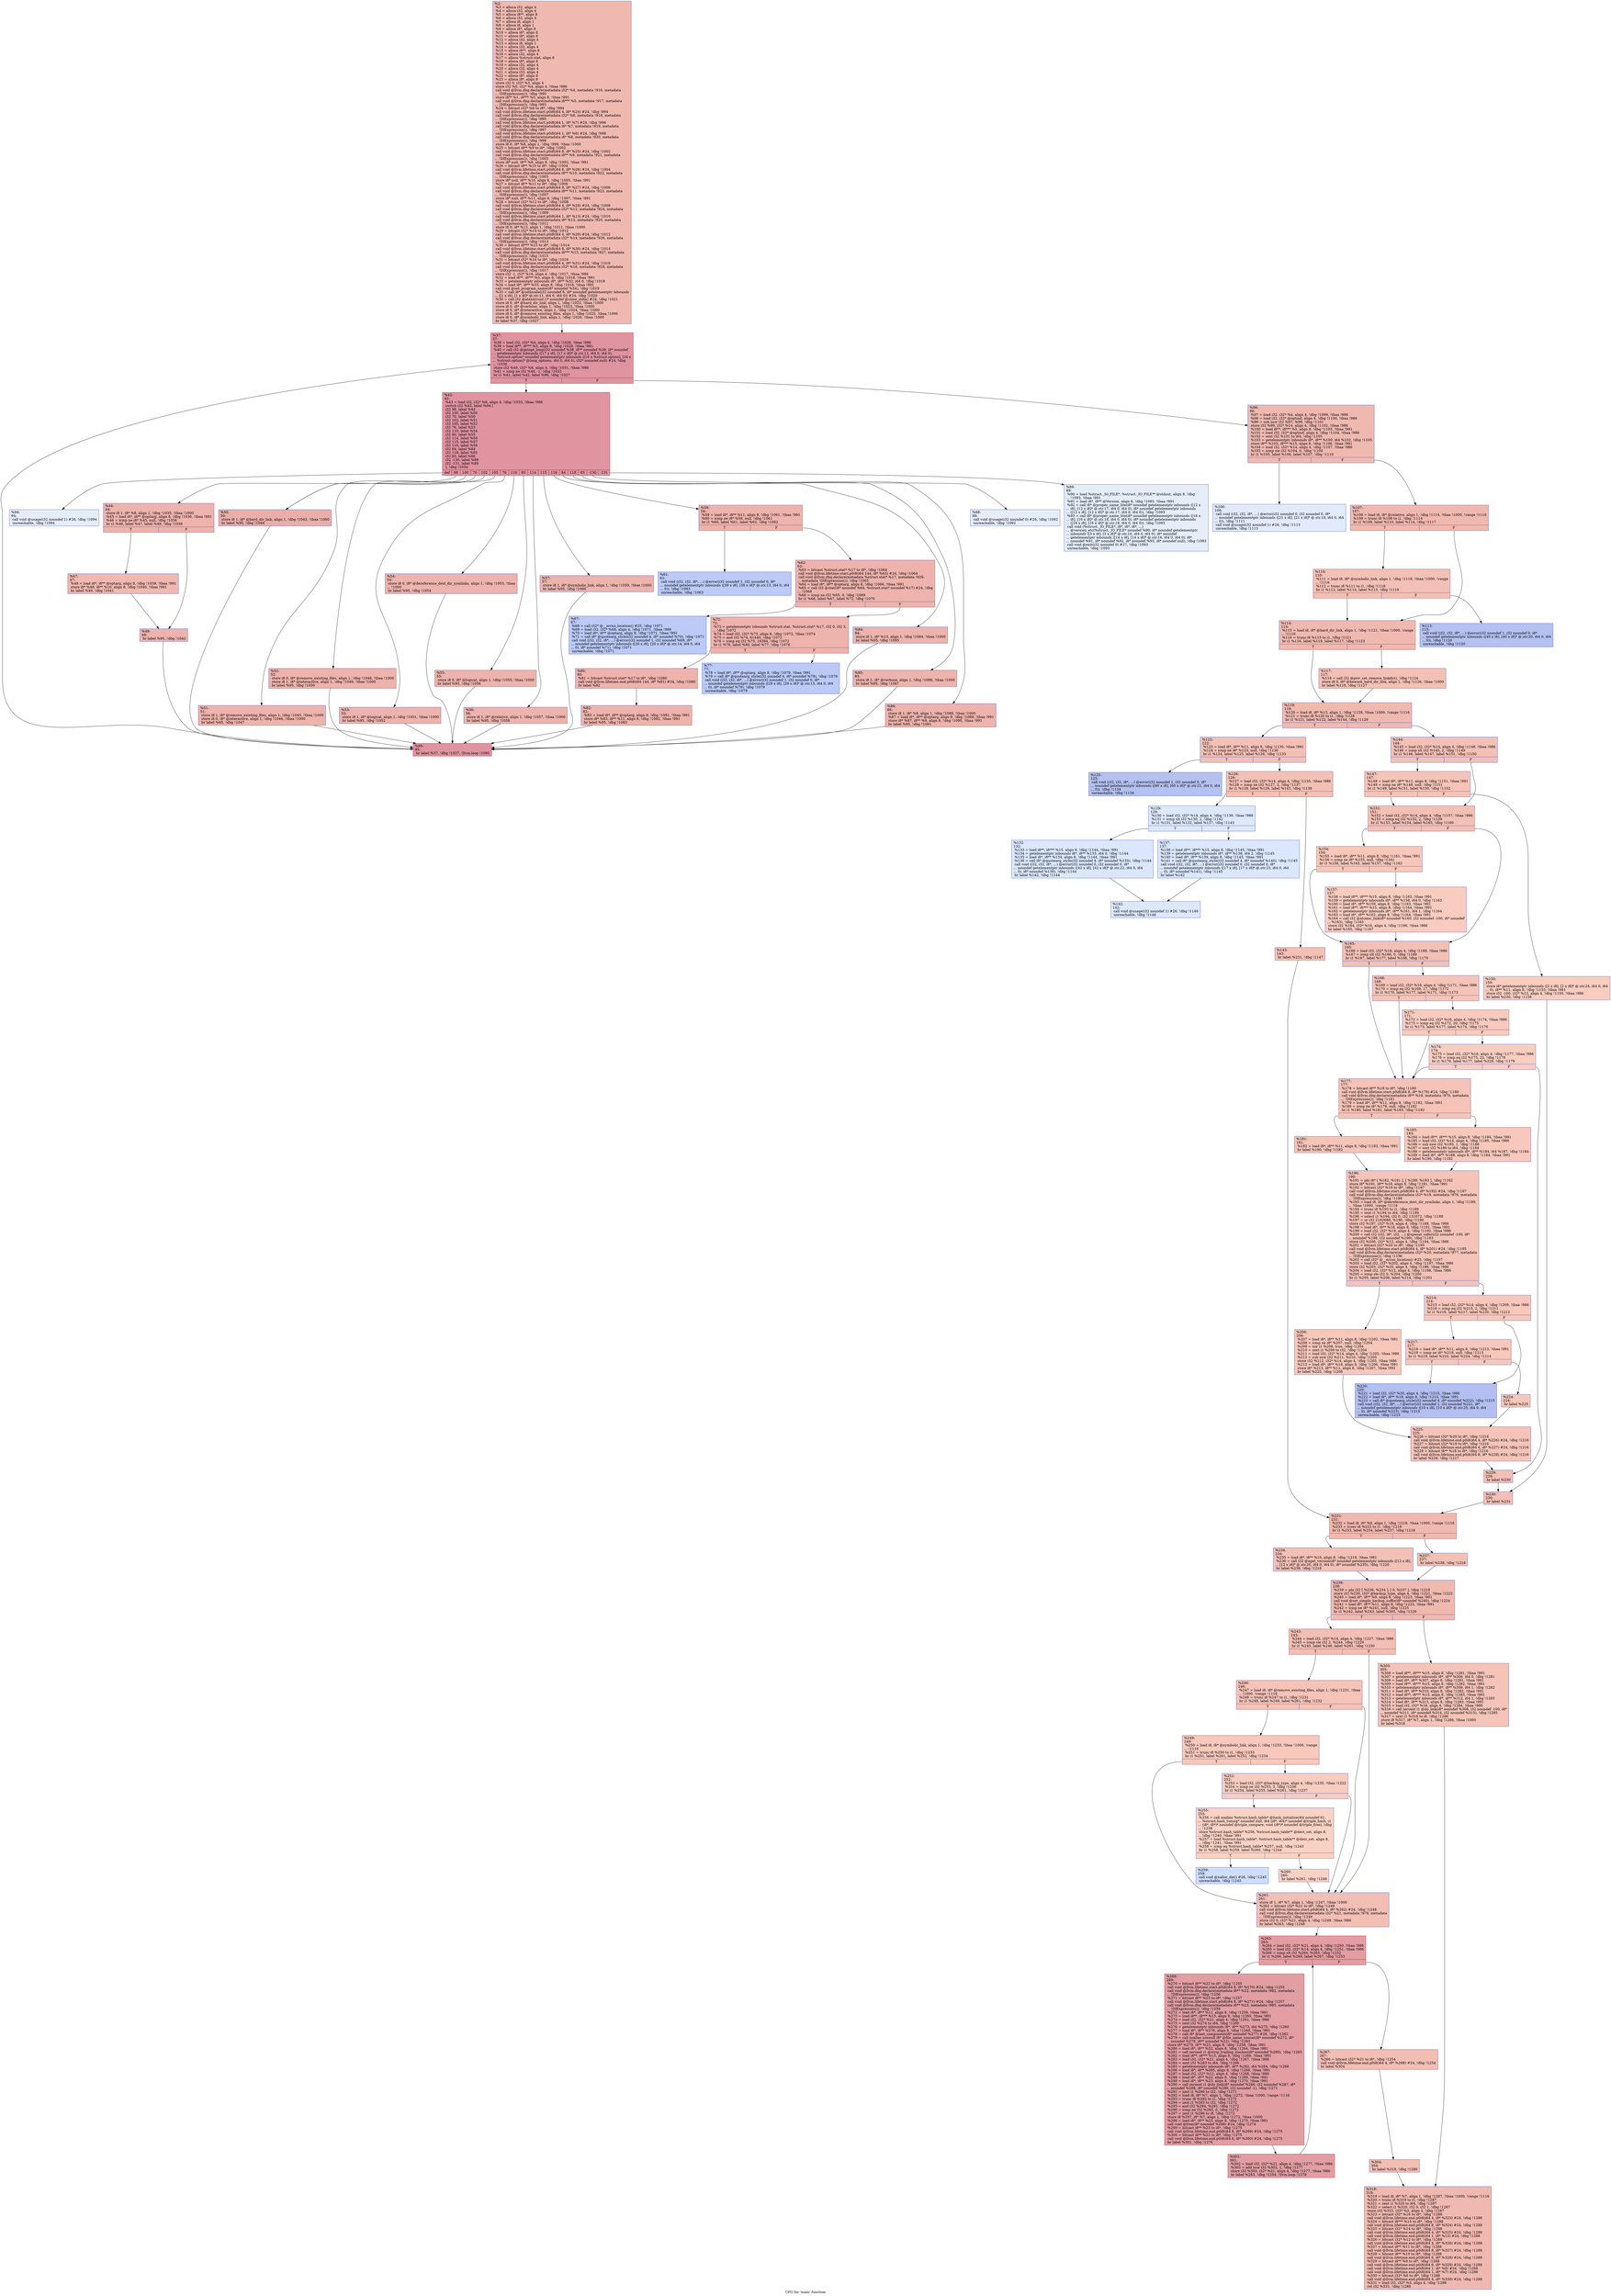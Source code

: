 digraph "CFG for 'main' function" {
	label="CFG for 'main' function";

	Node0xb74550 [shape=record,color="#3d50c3ff", style=filled, fillcolor="#de614d70",label="{%2:\l  %3 = alloca i32, align 4\l  %4 = alloca i32, align 4\l  %5 = alloca i8**, align 8\l  %6 = alloca i32, align 4\l  %7 = alloca i8, align 1\l  %8 = alloca i8, align 1\l  %9 = alloca i8*, align 8\l  %10 = alloca i8*, align 8\l  %11 = alloca i8*, align 8\l  %12 = alloca i32, align 4\l  %13 = alloca i8, align 1\l  %14 = alloca i32, align 4\l  %15 = alloca i8**, align 8\l  %16 = alloca i32, align 4\l  %17 = alloca %struct.stat, align 8\l  %18 = alloca i8*, align 8\l  %19 = alloca i32, align 4\l  %20 = alloca i32, align 4\l  %21 = alloca i32, align 4\l  %22 = alloca i8*, align 8\l  %23 = alloca i8*, align 8\l  store i32 0, i32* %3, align 4\l  store i32 %0, i32* %4, align 4, !tbaa !986\l  call void @llvm.dbg.declare(metadata i32* %4, metadata !916, metadata\l... !DIExpression()), !dbg !990\l  store i8** %1, i8*** %5, align 8, !tbaa !991\l  call void @llvm.dbg.declare(metadata i8*** %5, metadata !917, metadata\l... !DIExpression()), !dbg !993\l  %24 = bitcast i32* %6 to i8*, !dbg !994\l  call void @llvm.lifetime.start.p0i8(i64 4, i8* %24) #24, !dbg !994\l  call void @llvm.dbg.declare(metadata i32* %6, metadata !918, metadata\l... !DIExpression()), !dbg !995\l  call void @llvm.lifetime.start.p0i8(i64 1, i8* %7) #24, !dbg !996\l  call void @llvm.dbg.declare(metadata i8* %7, metadata !919, metadata\l... !DIExpression()), !dbg !997\l  call void @llvm.lifetime.start.p0i8(i64 1, i8* %8) #24, !dbg !998\l  call void @llvm.dbg.declare(metadata i8* %8, metadata !920, metadata\l... !DIExpression()), !dbg !999\l  store i8 0, i8* %8, align 1, !dbg !999, !tbaa !1000\l  %25 = bitcast i8** %9 to i8*, !dbg !1002\l  call void @llvm.lifetime.start.p0i8(i64 8, i8* %25) #24, !dbg !1002\l  call void @llvm.dbg.declare(metadata i8** %9, metadata !921, metadata\l... !DIExpression()), !dbg !1003\l  store i8* null, i8** %9, align 8, !dbg !1003, !tbaa !991\l  %26 = bitcast i8** %10 to i8*, !dbg !1004\l  call void @llvm.lifetime.start.p0i8(i64 8, i8* %26) #24, !dbg !1004\l  call void @llvm.dbg.declare(metadata i8** %10, metadata !922, metadata\l... !DIExpression()), !dbg !1005\l  store i8* null, i8** %10, align 8, !dbg !1005, !tbaa !991\l  %27 = bitcast i8** %11 to i8*, !dbg !1006\l  call void @llvm.lifetime.start.p0i8(i64 8, i8* %27) #24, !dbg !1006\l  call void @llvm.dbg.declare(metadata i8** %11, metadata !923, metadata\l... !DIExpression()), !dbg !1007\l  store i8* null, i8** %11, align 8, !dbg !1007, !tbaa !991\l  %28 = bitcast i32* %12 to i8*, !dbg !1008\l  call void @llvm.lifetime.start.p0i8(i64 4, i8* %28) #24, !dbg !1008\l  call void @llvm.dbg.declare(metadata i32* %12, metadata !924, metadata\l... !DIExpression()), !dbg !1009\l  call void @llvm.lifetime.start.p0i8(i64 1, i8* %13) #24, !dbg !1010\l  call void @llvm.dbg.declare(metadata i8* %13, metadata !925, metadata\l... !DIExpression()), !dbg !1011\l  store i8 0, i8* %13, align 1, !dbg !1011, !tbaa !1000\l  %29 = bitcast i32* %14 to i8*, !dbg !1012\l  call void @llvm.lifetime.start.p0i8(i64 4, i8* %29) #24, !dbg !1012\l  call void @llvm.dbg.declare(metadata i32* %14, metadata !926, metadata\l... !DIExpression()), !dbg !1013\l  %30 = bitcast i8*** %15 to i8*, !dbg !1014\l  call void @llvm.lifetime.start.p0i8(i64 8, i8* %30) #24, !dbg !1014\l  call void @llvm.dbg.declare(metadata i8*** %15, metadata !927, metadata\l... !DIExpression()), !dbg !1015\l  %31 = bitcast i32* %16 to i8*, !dbg !1016\l  call void @llvm.lifetime.start.p0i8(i64 4, i8* %31) #24, !dbg !1016\l  call void @llvm.dbg.declare(metadata i32* %16, metadata !928, metadata\l... !DIExpression()), !dbg !1017\l  store i32 -1, i32* %16, align 4, !dbg !1017, !tbaa !986\l  %32 = load i8**, i8*** %5, align 8, !dbg !1018, !tbaa !991\l  %33 = getelementptr inbounds i8*, i8** %32, i64 0, !dbg !1018\l  %34 = load i8*, i8** %33, align 8, !dbg !1018, !tbaa !991\l  call void @set_program_name(i8* noundef %34), !dbg !1019\l  %35 = call i8* @setlocale(i32 noundef 6, i8* noundef getelementptr inbounds\l... ([1 x i8], [1 x i8]* @.str.11, i64 0, i64 0)) #24, !dbg !1020\l  %36 = call i32 @atexit(void ()* noundef @close_stdin) #24, !dbg !1021\l  store i8 0, i8* @hard_dir_link, align 1, !dbg !1022, !tbaa !1000\l  store i8 0, i8* @verbose, align 1, !dbg !1023, !tbaa !1000\l  store i8 0, i8* @interactive, align 1, !dbg !1024, !tbaa !1000\l  store i8 0, i8* @remove_existing_files, align 1, !dbg !1025, !tbaa !1000\l  store i8 0, i8* @symbolic_link, align 1, !dbg !1026, !tbaa !1000\l  br label %37, !dbg !1027\l}"];
	Node0xb74550 -> Node0xb74860;
	Node0xb74860 [shape=record,color="#b70d28ff", style=filled, fillcolor="#b70d2870",label="{%37:\l37:                                               \l  %38 = load i32, i32* %4, align 4, !dbg !1028, !tbaa !986\l  %39 = load i8**, i8*** %5, align 8, !dbg !1029, !tbaa !991\l  %40 = call i32 @getopt_long(i32 noundef %38, i8** noundef %39, i8* noundef\l... getelementptr inbounds ([17 x i8], [17 x i8]* @.str.12, i64 0, i64 0),\l... %struct.option* noundef getelementptr inbounds ([16 x %struct.option], [16 x\l... %struct.option]* @long_options, i64 0, i64 0), i32* noundef null) #24, !dbg\l... !1030\l  store i32 %40, i32* %6, align 4, !dbg !1031, !tbaa !986\l  %41 = icmp ne i32 %40, -1, !dbg !1032\l  br i1 %41, label %42, label %96, !dbg !1027\l|{<s0>T|<s1>F}}"];
	Node0xb74860:s0 -> Node0xb748b0;
	Node0xb74860:s1 -> Node0xb75120;
	Node0xb748b0 [shape=record,color="#b70d28ff", style=filled, fillcolor="#b70d2870",label="{%42:\l42:                                               \l  %43 = load i32, i32* %6, align 4, !dbg !1033, !tbaa !986\l  switch i32 %43, label %94 [\l    i32 98, label %44\l    i32 100, label %50\l    i32 70, label %50\l    i32 102, label %51\l    i32 105, label %52\l    i32 76, label %53\l    i32 110, label %54\l    i32 80, label %55\l    i32 114, label %56\l    i32 115, label %57\l    i32 116, label %58\l    i32 84, label %84\l    i32 118, label %85\l    i32 83, label %86\l    i32 -130, label %88\l    i32 -131, label %89\l  ], !dbg !1034\l|{<s0>def|<s1>98|<s2>100|<s3>70|<s4>102|<s5>105|<s6>76|<s7>110|<s8>80|<s9>114|<s10>115|<s11>116|<s12>84|<s13>118|<s14>83|<s15>-130|<s16>-131}}"];
	Node0xb748b0:s0 -> Node0xb75080;
	Node0xb748b0:s1 -> Node0xb74900;
	Node0xb748b0:s2 -> Node0xb749f0;
	Node0xb748b0:s3 -> Node0xb749f0;
	Node0xb748b0:s4 -> Node0xb74a40;
	Node0xb748b0:s5 -> Node0xb74a90;
	Node0xb748b0:s6 -> Node0xb74ae0;
	Node0xb748b0:s7 -> Node0xb74b30;
	Node0xb748b0:s8 -> Node0xb74b80;
	Node0xb748b0:s9 -> Node0xb74bd0;
	Node0xb748b0:s10 -> Node0xb74c20;
	Node0xb748b0:s11 -> Node0xb74c70;
	Node0xb748b0:s12 -> Node0xb74ef0;
	Node0xb748b0:s13 -> Node0xb74f40;
	Node0xb748b0:s14 -> Node0xb74f90;
	Node0xb748b0:s15 -> Node0xb74fe0;
	Node0xb748b0:s16 -> Node0xb75030;
	Node0xb74900 [shape=record,color="#3d50c3ff", style=filled, fillcolor="#d6524470",label="{%44:\l44:                                               \l  store i8 1, i8* %8, align 1, !dbg !1035, !tbaa !1000\l  %45 = load i8*, i8** @optarg, align 8, !dbg !1036, !tbaa !991\l  %46 = icmp ne i8* %45, null, !dbg !1036\l  br i1 %46, label %47, label %49, !dbg !1038\l|{<s0>T|<s1>F}}"];
	Node0xb74900:s0 -> Node0xb74950;
	Node0xb74900:s1 -> Node0xb749a0;
	Node0xb74950 [shape=record,color="#3d50c3ff", style=filled, fillcolor="#dc5d4a70",label="{%47:\l47:                                               \l  %48 = load i8*, i8** @optarg, align 8, !dbg !1039, !tbaa !991\l  store i8* %48, i8** %10, align 8, !dbg !1040, !tbaa !991\l  br label %49, !dbg !1041\l}"];
	Node0xb74950 -> Node0xb749a0;
	Node0xb749a0 [shape=record,color="#3d50c3ff", style=filled, fillcolor="#d6524470",label="{%49:\l49:                                               \l  br label %95, !dbg !1042\l}"];
	Node0xb749a0 -> Node0xb750d0;
	Node0xb749f0 [shape=record,color="#3d50c3ff", style=filled, fillcolor="#d0473d70",label="{%50:\l50:                                               \l  store i8 1, i8* @hard_dir_link, align 1, !dbg !1043, !tbaa !1000\l  br label %95, !dbg !1044\l}"];
	Node0xb749f0 -> Node0xb750d0;
	Node0xb74a40 [shape=record,color="#3d50c3ff", style=filled, fillcolor="#d6524470",label="{%51:\l51:                                               \l  store i8 1, i8* @remove_existing_files, align 1, !dbg !1045, !tbaa !1000\l  store i8 0, i8* @interactive, align 1, !dbg !1046, !tbaa !1000\l  br label %95, !dbg !1047\l}"];
	Node0xb74a40 -> Node0xb750d0;
	Node0xb74a90 [shape=record,color="#3d50c3ff", style=filled, fillcolor="#d6524470",label="{%52:\l52:                                               \l  store i8 0, i8* @remove_existing_files, align 1, !dbg !1048, !tbaa !1000\l  store i8 1, i8* @interactive, align 1, !dbg !1049, !tbaa !1000\l  br label %95, !dbg !1050\l}"];
	Node0xb74a90 -> Node0xb750d0;
	Node0xb74ae0 [shape=record,color="#3d50c3ff", style=filled, fillcolor="#d6524470",label="{%53:\l53:                                               \l  store i8 1, i8* @logical, align 1, !dbg !1051, !tbaa !1000\l  br label %95, !dbg !1052\l}"];
	Node0xb74ae0 -> Node0xb750d0;
	Node0xb74b30 [shape=record,color="#3d50c3ff", style=filled, fillcolor="#d6524470",label="{%54:\l54:                                               \l  store i8 0, i8* @dereference_dest_dir_symlinks, align 1, !dbg !1053, !tbaa\l... !1000\l  br label %95, !dbg !1054\l}"];
	Node0xb74b30 -> Node0xb750d0;
	Node0xb74b80 [shape=record,color="#3d50c3ff", style=filled, fillcolor="#d6524470",label="{%55:\l55:                                               \l  store i8 0, i8* @logical, align 1, !dbg !1055, !tbaa !1000\l  br label %95, !dbg !1056\l}"];
	Node0xb74b80 -> Node0xb750d0;
	Node0xb74bd0 [shape=record,color="#3d50c3ff", style=filled, fillcolor="#d6524470",label="{%56:\l56:                                               \l  store i8 1, i8* @relative, align 1, !dbg !1057, !tbaa !1000\l  br label %95, !dbg !1058\l}"];
	Node0xb74bd0 -> Node0xb750d0;
	Node0xb74c20 [shape=record,color="#3d50c3ff", style=filled, fillcolor="#d6524470",label="{%57:\l57:                                               \l  store i8 1, i8* @symbolic_link, align 1, !dbg !1059, !tbaa !1000\l  br label %95, !dbg !1060\l}"];
	Node0xb74c20 -> Node0xb750d0;
	Node0xb74c70 [shape=record,color="#3d50c3ff", style=filled, fillcolor="#d6524470",label="{%58:\l58:                                               \l  %59 = load i8*, i8** %11, align 8, !dbg !1061, !tbaa !991\l  %60 = icmp ne i8* %59, null, !dbg !1061\l  br i1 %60, label %61, label %62, !dbg !1062\l|{<s0>T|<s1>F}}"];
	Node0xb74c70:s0 -> Node0xb74cc0;
	Node0xb74c70:s1 -> Node0xb74d10;
	Node0xb74cc0 [shape=record,color="#3d50c3ff", style=filled, fillcolor="#6687ed70",label="{%61:\l61:                                               \l  call void (i32, i32, i8*, ...) @error(i32 noundef 1, i32 noundef 0, i8*\l... noundef getelementptr inbounds ([38 x i8], [38 x i8]* @.str.13, i64 0, i64\l... 0)), !dbg !1063\l  unreachable, !dbg !1063\l}"];
	Node0xb74d10 [shape=record,color="#3d50c3ff", style=filled, fillcolor="#d6524470",label="{%62:\l62:                                               \l  %63 = bitcast %struct.stat* %17 to i8*, !dbg !1064\l  call void @llvm.lifetime.start.p0i8(i64 144, i8* %63) #24, !dbg !1064\l  call void @llvm.dbg.declare(metadata %struct.stat* %17, metadata !929,\l... metadata !DIExpression()), !dbg !1065\l  %64 = load i8*, i8** @optarg, align 8, !dbg !1066, !tbaa !991\l  %65 = call i32 @stat(i8* noundef %64, %struct.stat* noundef %17) #24, !dbg\l... !1068\l  %66 = icmp ne i32 %65, 0, !dbg !1069\l  br i1 %66, label %67, label %72, !dbg !1070\l|{<s0>T|<s1>F}}"];
	Node0xb74d10:s0 -> Node0xb74d60;
	Node0xb74d10:s1 -> Node0xb74db0;
	Node0xb74d60 [shape=record,color="#3d50c3ff", style=filled, fillcolor="#6687ed70",label="{%67:\l67:                                               \l  %68 = call i32* @__errno_location() #25, !dbg !1071\l  %69 = load i32, i32* %68, align 4, !dbg !1071, !tbaa !986\l  %70 = load i8*, i8** @optarg, align 8, !dbg !1071, !tbaa !991\l  %71 = call i8* @quotearg_style(i32 noundef 4, i8* noundef %70), !dbg !1071\l  call void (i32, i32, i8*, ...) @error(i32 noundef 1, i32 noundef %69, i8*\l... noundef getelementptr inbounds ([20 x i8], [20 x i8]* @.str.14, i64 0, i64\l... 0), i8* noundef %71), !dbg !1071\l  unreachable, !dbg !1071\l}"];
	Node0xb74db0 [shape=record,color="#3d50c3ff", style=filled, fillcolor="#d6524470",label="{%72:\l72:                                               \l  %73 = getelementptr inbounds %struct.stat, %struct.stat* %17, i32 0, i32 3,\l... !dbg !1072\l  %74 = load i32, i32* %73, align 8, !dbg !1072, !tbaa !1074\l  %75 = and i32 %74, 61440, !dbg !1072\l  %76 = icmp eq i32 %75, 16384, !dbg !1072\l  br i1 %76, label %80, label %77, !dbg !1078\l|{<s0>T|<s1>F}}"];
	Node0xb74db0:s0 -> Node0xb74e50;
	Node0xb74db0:s1 -> Node0xb74e00;
	Node0xb74e00 [shape=record,color="#3d50c3ff", style=filled, fillcolor="#6687ed70",label="{%77:\l77:                                               \l  %78 = load i8*, i8** @optarg, align 8, !dbg !1079, !tbaa !991\l  %79 = call i8* @quotearg_style(i32 noundef 4, i8* noundef %78), !dbg !1079\l  call void (i32, i32, i8*, ...) @error(i32 noundef 1, i32 noundef 0, i8*\l... noundef getelementptr inbounds ([29 x i8], [29 x i8]* @.str.15, i64 0, i64\l... 0), i8* noundef %79), !dbg !1079\l  unreachable, !dbg !1079\l}"];
	Node0xb74e50 [shape=record,color="#3d50c3ff", style=filled, fillcolor="#d6524470",label="{%80:\l80:                                               \l  %81 = bitcast %struct.stat* %17 to i8*, !dbg !1080\l  call void @llvm.lifetime.end.p0i8(i64 144, i8* %81) #24, !dbg !1080\l  br label %82\l}"];
	Node0xb74e50 -> Node0xb74ea0;
	Node0xb74ea0 [shape=record,color="#3d50c3ff", style=filled, fillcolor="#d6524470",label="{%82:\l82:                                               \l  %83 = load i8*, i8** @optarg, align 8, !dbg !1081, !tbaa !991\l  store i8* %83, i8** %11, align 8, !dbg !1082, !tbaa !991\l  br label %95, !dbg !1083\l}"];
	Node0xb74ea0 -> Node0xb750d0;
	Node0xb74ef0 [shape=record,color="#3d50c3ff", style=filled, fillcolor="#d6524470",label="{%84:\l84:                                               \l  store i8 1, i8* %13, align 1, !dbg !1084, !tbaa !1000\l  br label %95, !dbg !1085\l}"];
	Node0xb74ef0 -> Node0xb750d0;
	Node0xb74f40 [shape=record,color="#3d50c3ff", style=filled, fillcolor="#d6524470",label="{%85:\l85:                                               \l  store i8 1, i8* @verbose, align 1, !dbg !1086, !tbaa !1000\l  br label %95, !dbg !1087\l}"];
	Node0xb74f40 -> Node0xb750d0;
	Node0xb74f90 [shape=record,color="#3d50c3ff", style=filled, fillcolor="#d6524470",label="{%86:\l86:                                               \l  store i8 1, i8* %8, align 1, !dbg !1088, !tbaa !1000\l  %87 = load i8*, i8** @optarg, align 8, !dbg !1089, !tbaa !991\l  store i8* %87, i8** %9, align 8, !dbg !1090, !tbaa !991\l  br label %95, !dbg !1091\l}"];
	Node0xb74f90 -> Node0xb750d0;
	Node0xb74fe0 [shape=record,color="#3d50c3ff", style=filled, fillcolor="#c5d6f270",label="{%88:\l88:                                               \l  call void @usage(i32 noundef 0) #26, !dbg !1092\l  unreachable, !dbg !1092\l}"];
	Node0xb75030 [shape=record,color="#3d50c3ff", style=filled, fillcolor="#c5d6f270",label="{%89:\l89:                                               \l  %90 = load %struct._IO_FILE*, %struct._IO_FILE** @stdout, align 8, !dbg\l... !1093, !tbaa !991\l  %91 = load i8*, i8** @Version, align 8, !dbg !1093, !tbaa !991\l  %92 = call i8* @proper_name_lite(i8* noundef getelementptr inbounds ([12 x\l... i8], [12 x i8]* @.str.17, i64 0, i64 0), i8* noundef getelementptr inbounds\l... ([12 x i8], [12 x i8]* @.str.17, i64 0, i64 0)), !dbg !1093\l  %93 = call i8* @proper_name_lite(i8* noundef getelementptr inbounds ([16 x\l... i8], [16 x i8]* @.str.18, i64 0, i64 0), i8* noundef getelementptr inbounds\l... ([16 x i8], [16 x i8]* @.str.18, i64 0, i64 0)), !dbg !1093\l  call void (%struct._IO_FILE*, i8*, i8*, i8*, ...)\l... @version_etc(%struct._IO_FILE* noundef %90, i8* noundef getelementptr\l... inbounds ([3 x i8], [3 x i8]* @.str.10, i64 0, i64 0), i8* noundef\l... getelementptr inbounds ([14 x i8], [14 x i8]* @.str.16, i64 0, i64 0), i8*\l... noundef %91, i8* noundef %92, i8* noundef %93, i8* noundef null), !dbg !1093\l  call void @exit(i32 noundef 0) #27, !dbg !1093\l  unreachable, !dbg !1093\l}"];
	Node0xb75080 [shape=record,color="#3d50c3ff", style=filled, fillcolor="#c5d6f270",label="{%94:\l94:                                               \l  call void @usage(i32 noundef 1) #26, !dbg !1094\l  unreachable, !dbg !1094\l}"];
	Node0xb750d0 [shape=record,color="#b70d28ff", style=filled, fillcolor="#b70d2870",label="{%95:\l95:                                               \l  br label %37, !dbg !1027, !llvm.loop !1095\l}"];
	Node0xb750d0 -> Node0xb74860;
	Node0xb75120 [shape=record,color="#3d50c3ff", style=filled, fillcolor="#de614d70",label="{%96:\l96:                                               \l  %97 = load i32, i32* %4, align 4, !dbg !1099, !tbaa !986\l  %98 = load i32, i32* @optind, align 4, !dbg !1100, !tbaa !986\l  %99 = sub nsw i32 %97, %98, !dbg !1101\l  store i32 %99, i32* %14, align 4, !dbg !1102, !tbaa !986\l  %100 = load i8**, i8*** %5, align 8, !dbg !1103, !tbaa !991\l  %101 = load i32, i32* @optind, align 4, !dbg !1104, !tbaa !986\l  %102 = sext i32 %101 to i64, !dbg !1105\l  %103 = getelementptr inbounds i8*, i8** %100, i64 %102, !dbg !1105\l  store i8** %103, i8*** %15, align 8, !dbg !1106, !tbaa !991\l  %104 = load i32, i32* %14, align 4, !dbg !1107, !tbaa !986\l  %105 = icmp sle i32 %104, 0, !dbg !1109\l  br i1 %105, label %106, label %107, !dbg !1110\l|{<s0>T|<s1>F}}"];
	Node0xb75120:s0 -> Node0xb75170;
	Node0xb75120:s1 -> Node0xb751c0;
	Node0xb75170 [shape=record,color="#3d50c3ff", style=filled, fillcolor="#bbd1f870",label="{%106:\l106:                                              \l  call void (i32, i32, i8*, ...) @error(i32 noundef 0, i32 noundef 0, i8*\l... noundef getelementptr inbounds ([21 x i8], [21 x i8]* @.str.19, i64 0, i64\l... 0)), !dbg !1111\l  call void @usage(i32 noundef 1) #26, !dbg !1113\l  unreachable, !dbg !1113\l}"];
	Node0xb751c0 [shape=record,color="#3d50c3ff", style=filled, fillcolor="#de614d70",label="{%107:\l107:                                              \l  %108 = load i8, i8* @relative, align 1, !dbg !1114, !tbaa !1000, !range !1116\l  %109 = trunc i8 %108 to i1, !dbg !1114\l  br i1 %109, label %110, label %114, !dbg !1117\l|{<s0>T|<s1>F}}"];
	Node0xb751c0:s0 -> Node0xb75210;
	Node0xb751c0:s1 -> Node0xb752b0;
	Node0xb75210 [shape=record,color="#3d50c3ff", style=filled, fillcolor="#e5705870",label="{%110:\l110:                                              \l  %111 = load i8, i8* @symbolic_link, align 1, !dbg !1118, !tbaa !1000, !range\l... !1116\l  %112 = trunc i8 %111 to i1, !dbg !1118\l  br i1 %112, label %114, label %113, !dbg !1119\l|{<s0>T|<s1>F}}"];
	Node0xb75210:s0 -> Node0xb752b0;
	Node0xb75210:s1 -> Node0xb75260;
	Node0xb75260 [shape=record,color="#3d50c3ff", style=filled, fillcolor="#5572df70",label="{%113:\l113:                                              \l  call void (i32, i32, i8*, ...) @error(i32 noundef 1, i32 noundef 0, i8*\l... noundef getelementptr inbounds ([40 x i8], [40 x i8]* @.str.20, i64 0, i64\l... 0)), !dbg !1120\l  unreachable, !dbg !1120\l}"];
	Node0xb752b0 [shape=record,color="#3d50c3ff", style=filled, fillcolor="#de614d70",label="{%114:\l114:                                              \l  %115 = load i8, i8* @hard_dir_link, align 1, !dbg !1121, !tbaa !1000, !range\l... !1116\l  %116 = trunc i8 %115 to i1, !dbg !1121\l  br i1 %116, label %119, label %117, !dbg !1123\l|{<s0>T|<s1>F}}"];
	Node0xb752b0:s0 -> Node0xb75350;
	Node0xb752b0:s1 -> Node0xb75300;
	Node0xb75300 [shape=record,color="#3d50c3ff", style=filled, fillcolor="#e5705870",label="{%117:\l117:                                              \l  %118 = call i32 @priv_set_remove_linkdir(), !dbg !1124\l  store i8 0, i8* @beware_hard_dir_link, align 1, !dbg !1126, !tbaa !1000\l  br label %119, !dbg !1127\l}"];
	Node0xb75300 -> Node0xb75350;
	Node0xb75350 [shape=record,color="#3d50c3ff", style=filled, fillcolor="#de614d70",label="{%119:\l119:                                              \l  %120 = load i8, i8* %13, align 1, !dbg !1128, !tbaa !1000, !range !1116\l  %121 = trunc i8 %120 to i1, !dbg !1128\l  br i1 %121, label %122, label %144, !dbg !1129\l|{<s0>T|<s1>F}}"];
	Node0xb75350:s0 -> Node0xb753a0;
	Node0xb75350:s1 -> Node0xb75620;
	Node0xb753a0 [shape=record,color="#3d50c3ff", style=filled, fillcolor="#e5705870",label="{%122:\l122:                                              \l  %123 = load i8*, i8** %11, align 8, !dbg !1130, !tbaa !991\l  %124 = icmp ne i8* %123, null, !dbg !1130\l  br i1 %124, label %125, label %126, !dbg !1133\l|{<s0>T|<s1>F}}"];
	Node0xb753a0:s0 -> Node0xb753f0;
	Node0xb753a0:s1 -> Node0xb75440;
	Node0xb753f0 [shape=record,color="#3d50c3ff", style=filled, fillcolor="#5572df70",label="{%125:\l125:                                              \l  call void (i32, i32, i8*, ...) @error(i32 noundef 1, i32 noundef 0, i8*\l... noundef getelementptr inbounds ([60 x i8], [60 x i8]* @.str.21, i64 0, i64\l... 0)), !dbg !1134\l  unreachable, !dbg !1134\l}"];
	Node0xb75440 [shape=record,color="#3d50c3ff", style=filled, fillcolor="#e5705870",label="{%126:\l126:                                              \l  %127 = load i32, i32* %14, align 4, !dbg !1135, !tbaa !986\l  %128 = icmp ne i32 %127, 2, !dbg !1137\l  br i1 %128, label %129, label %143, !dbg !1138\l|{<s0>T|<s1>F}}"];
	Node0xb75440:s0 -> Node0xb75490;
	Node0xb75440:s1 -> Node0xb755d0;
	Node0xb75490 [shape=record,color="#3d50c3ff", style=filled, fillcolor="#b2ccfb70",label="{%129:\l129:                                              \l  %130 = load i32, i32* %14, align 4, !dbg !1139, !tbaa !986\l  %131 = icmp slt i32 %130, 2, !dbg !1142\l  br i1 %131, label %132, label %137, !dbg !1143\l|{<s0>T|<s1>F}}"];
	Node0xb75490:s0 -> Node0xb754e0;
	Node0xb75490:s1 -> Node0xb75530;
	Node0xb754e0 [shape=record,color="#3d50c3ff", style=filled, fillcolor="#abc8fd70",label="{%132:\l132:                                              \l  %133 = load i8**, i8*** %15, align 8, !dbg !1144, !tbaa !991\l  %134 = getelementptr inbounds i8*, i8** %133, i64 0, !dbg !1144\l  %135 = load i8*, i8** %134, align 8, !dbg !1144, !tbaa !991\l  %136 = call i8* @quotearg_style(i32 noundef 4, i8* noundef %135), !dbg !1144\l  call void (i32, i32, i8*, ...) @error(i32 noundef 0, i32 noundef 0, i8*\l... noundef getelementptr inbounds ([42 x i8], [42 x i8]* @.str.22, i64 0, i64\l... 0), i8* noundef %136), !dbg !1144\l  br label %142, !dbg !1144\l}"];
	Node0xb754e0 -> Node0xb75580;
	Node0xb75530 [shape=record,color="#3d50c3ff", style=filled, fillcolor="#abc8fd70",label="{%137:\l137:                                              \l  %138 = load i8**, i8*** %15, align 8, !dbg !1145, !tbaa !991\l  %139 = getelementptr inbounds i8*, i8** %138, i64 2, !dbg !1145\l  %140 = load i8*, i8** %139, align 8, !dbg !1145, !tbaa !991\l  %141 = call i8* @quotearg_style(i32 noundef 4, i8* noundef %140), !dbg !1145\l  call void (i32, i32, i8*, ...) @error(i32 noundef 0, i32 noundef 0, i8*\l... noundef getelementptr inbounds ([17 x i8], [17 x i8]* @.str.23, i64 0, i64\l... 0), i8* noundef %141), !dbg !1145\l  br label %142\l}"];
	Node0xb75530 -> Node0xb75580;
	Node0xb75580 [shape=record,color="#3d50c3ff", style=filled, fillcolor="#b2ccfb70",label="{%142:\l142:                                              \l  call void @usage(i32 noundef 1) #26, !dbg !1146\l  unreachable, !dbg !1146\l}"];
	Node0xb755d0 [shape=record,color="#3d50c3ff", style=filled, fillcolor="#e5705870",label="{%143:\l143:                                              \l  br label %231, !dbg !1147\l}"];
	Node0xb755d0 -> Node0xb75d00;
	Node0xb75620 [shape=record,color="#3d50c3ff", style=filled, fillcolor="#e5705870",label="{%144:\l144:                                              \l  %145 = load i32, i32* %14, align 4, !dbg !1148, !tbaa !986\l  %146 = icmp slt i32 %145, 2, !dbg !1149\l  br i1 %146, label %147, label %151, !dbg !1150\l|{<s0>T|<s1>F}}"];
	Node0xb75620:s0 -> Node0xb75670;
	Node0xb75620:s1 -> Node0xb75710;
	Node0xb75670 [shape=record,color="#3d50c3ff", style=filled, fillcolor="#e97a5f70",label="{%147:\l147:                                              \l  %148 = load i8*, i8** %11, align 8, !dbg !1151, !tbaa !991\l  %149 = icmp ne i8* %148, null, !dbg !1151\l  br i1 %149, label %151, label %150, !dbg !1152\l|{<s0>T|<s1>F}}"];
	Node0xb75670:s0 -> Node0xb75710;
	Node0xb75670:s1 -> Node0xb756c0;
	Node0xb756c0 [shape=record,color="#3d50c3ff", style=filled, fillcolor="#f08b6e70",label="{%150:\l150:                                              \l  store i8* getelementptr inbounds ([2 x i8], [2 x i8]* @.str.24, i64 0, i64\l... 0), i8** %11, align 8, !dbg !1153, !tbaa !991\l  store i32 -100, i32* %12, align 4, !dbg !1155, !tbaa !986\l  br label %230, !dbg !1156\l}"];
	Node0xb756c0 -> Node0xb75cb0;
	Node0xb75710 [shape=record,color="#3d50c3ff", style=filled, fillcolor="#e5705870",label="{%151:\l151:                                              \l  %152 = load i32, i32* %14, align 4, !dbg !1157, !tbaa !986\l  %153 = icmp eq i32 %152, 2, !dbg !1159\l  br i1 %153, label %154, label %165, !dbg !1160\l|{<s0>T|<s1>F}}"];
	Node0xb75710:s0 -> Node0xb75760;
	Node0xb75710:s1 -> Node0xb75800;
	Node0xb75760 [shape=record,color="#3d50c3ff", style=filled, fillcolor="#ec7f6370",label="{%154:\l154:                                              \l  %155 = load i8*, i8** %11, align 8, !dbg !1161, !tbaa !991\l  %156 = icmp ne i8* %155, null, !dbg !1161\l  br i1 %156, label %165, label %157, !dbg !1162\l|{<s0>T|<s1>F}}"];
	Node0xb75760:s0 -> Node0xb75800;
	Node0xb75760:s1 -> Node0xb757b0;
	Node0xb757b0 [shape=record,color="#3d50c3ff", style=filled, fillcolor="#f08b6e70",label="{%157:\l157:                                              \l  %158 = load i8**, i8*** %15, align 8, !dbg !1163, !tbaa !991\l  %159 = getelementptr inbounds i8*, i8** %158, i64 0, !dbg !1163\l  %160 = load i8*, i8** %159, align 8, !dbg !1163, !tbaa !991\l  %161 = load i8**, i8*** %15, align 8, !dbg !1164, !tbaa !991\l  %162 = getelementptr inbounds i8*, i8** %161, i64 1, !dbg !1164\l  %163 = load i8*, i8** %162, align 8, !dbg !1164, !tbaa !991\l  %164 = call i32 @atomic_link(i8* noundef %160, i32 noundef -100, i8* noundef\l... %163), !dbg !1165\l  store i32 %164, i32* %16, align 4, !dbg !1166, !tbaa !986\l  br label %165, !dbg !1167\l}"];
	Node0xb757b0 -> Node0xb75800;
	Node0xb75800 [shape=record,color="#3d50c3ff", style=filled, fillcolor="#e5705870",label="{%165:\l165:                                              \l  %166 = load i32, i32* %16, align 4, !dbg !1168, !tbaa !986\l  %167 = icmp slt i32 %166, 0, !dbg !1169\l  br i1 %167, label %177, label %168, !dbg !1170\l|{<s0>T|<s1>F}}"];
	Node0xb75800:s0 -> Node0xb75940;
	Node0xb75800:s1 -> Node0xb75850;
	Node0xb75850 [shape=record,color="#3d50c3ff", style=filled, fillcolor="#e97a5f70",label="{%168:\l168:                                              \l  %169 = load i32, i32* %16, align 4, !dbg !1171, !tbaa !986\l  %170 = icmp eq i32 %169, 17, !dbg !1172\l  br i1 %170, label %177, label %171, !dbg !1173\l|{<s0>T|<s1>F}}"];
	Node0xb75850:s0 -> Node0xb75940;
	Node0xb75850:s1 -> Node0xb758a0;
	Node0xb758a0 [shape=record,color="#3d50c3ff", style=filled, fillcolor="#ef886b70",label="{%171:\l171:                                              \l  %172 = load i32, i32* %16, align 4, !dbg !1174, !tbaa !986\l  %173 = icmp eq i32 %172, 20, !dbg !1175\l  br i1 %173, label %177, label %174, !dbg !1176\l|{<s0>T|<s1>F}}"];
	Node0xb758a0:s0 -> Node0xb75940;
	Node0xb758a0:s1 -> Node0xb758f0;
	Node0xb758f0 [shape=record,color="#3d50c3ff", style=filled, fillcolor="#f2907270",label="{%174:\l174:                                              \l  %175 = load i32, i32* %16, align 4, !dbg !1177, !tbaa !986\l  %176 = icmp eq i32 %175, 22, !dbg !1178\l  br i1 %176, label %177, label %229, !dbg !1179\l|{<s0>T|<s1>F}}"];
	Node0xb758f0:s0 -> Node0xb75940;
	Node0xb758f0:s1 -> Node0xb75c60;
	Node0xb75940 [shape=record,color="#3d50c3ff", style=filled, fillcolor="#e8765c70",label="{%177:\l177:                                              \l  %178 = bitcast i8** %18 to i8*, !dbg !1180\l  call void @llvm.lifetime.start.p0i8(i64 8, i8* %178) #24, !dbg !1180\l  call void @llvm.dbg.declare(metadata i8** %18, metadata !970, metadata\l... !DIExpression()), !dbg !1181\l  %179 = load i8*, i8** %11, align 8, !dbg !1182, !tbaa !991\l  %180 = icmp ne i8* %179, null, !dbg !1182\l  br i1 %180, label %181, label %183, !dbg !1182\l|{<s0>T|<s1>F}}"];
	Node0xb75940:s0 -> Node0xb75990;
	Node0xb75940:s1 -> Node0xb759e0;
	Node0xb75990 [shape=record,color="#3d50c3ff", style=filled, fillcolor="#e97a5f70",label="{%181:\l181:                                              \l  %182 = load i8*, i8** %11, align 8, !dbg !1183, !tbaa !991\l  br label %190, !dbg !1182\l}"];
	Node0xb75990 -> Node0xb75a30;
	Node0xb759e0 [shape=record,color="#3d50c3ff", style=filled, fillcolor="#ed836670",label="{%183:\l183:                                              \l  %184 = load i8**, i8*** %15, align 8, !dbg !1184, !tbaa !991\l  %185 = load i32, i32* %14, align 4, !dbg !1185, !tbaa !986\l  %186 = sub nsw i32 %185, 1, !dbg !1186\l  %187 = sext i32 %186 to i64, !dbg !1184\l  %188 = getelementptr inbounds i8*, i8** %184, i64 %187, !dbg !1184\l  %189 = load i8*, i8** %188, align 8, !dbg !1184, !tbaa !991\l  br label %190, !dbg !1182\l}"];
	Node0xb759e0 -> Node0xb75a30;
	Node0xb75a30 [shape=record,color="#3d50c3ff", style=filled, fillcolor="#e8765c70",label="{%190:\l190:                                              \l  %191 = phi i8* [ %182, %181 ], [ %189, %183 ], !dbg !1182\l  store i8* %191, i8** %18, align 8, !dbg !1181, !tbaa !991\l  %192 = bitcast i32* %19 to i8*, !dbg !1187\l  call void @llvm.lifetime.start.p0i8(i64 4, i8* %192) #24, !dbg !1187\l  call void @llvm.dbg.declare(metadata i32* %19, metadata !976, metadata\l... !DIExpression()), !dbg !1188\l  %193 = load i8, i8* @dereference_dest_dir_symlinks, align 1, !dbg !1189,\l... !tbaa !1000, !range !1116\l  %194 = trunc i8 %193 to i1, !dbg !1189\l  %195 = zext i1 %194 to i64, !dbg !1189\l  %196 = select i1 %194, i32 0, i32 131072, !dbg !1189\l  %197 = or i32 2162688, %196, !dbg !1190\l  store i32 %197, i32* %19, align 4, !dbg !1188, !tbaa !986\l  %198 = load i8*, i8** %18, align 8, !dbg !1191, !tbaa !991\l  %199 = load i32, i32* %19, align 4, !dbg !1192, !tbaa !986\l  %200 = call i32 (i32, i8*, i32, ...) @openat_safer(i32 noundef -100, i8*\l... noundef %198, i32 noundef %199), !dbg !1193\l  store i32 %200, i32* %12, align 4, !dbg !1194, !tbaa !986\l  %201 = bitcast i32* %20 to i8*, !dbg !1195\l  call void @llvm.lifetime.start.p0i8(i64 4, i8* %201) #24, !dbg !1195\l  call void @llvm.dbg.declare(metadata i32* %20, metadata !977, metadata\l... !DIExpression()), !dbg !1196\l  %202 = call i32* @__errno_location() #25, !dbg !1197\l  %203 = load i32, i32* %202, align 4, !dbg !1197, !tbaa !986\l  store i32 %203, i32* %20, align 4, !dbg !1196, !tbaa !986\l  %204 = load i32, i32* %12, align 4, !dbg !1198, !tbaa !986\l  %205 = icmp sle i32 0, %204, !dbg !1200\l  br i1 %205, label %206, label %214, !dbg !1201\l|{<s0>T|<s1>F}}"];
	Node0xb75a30:s0 -> Node0xb75a80;
	Node0xb75a30:s1 -> Node0xb75ad0;
	Node0xb75a80 [shape=record,color="#3d50c3ff", style=filled, fillcolor="#ec7f6370",label="{%206:\l206:                                              \l  %207 = load i8*, i8** %11, align 8, !dbg !1202, !tbaa !991\l  %208 = icmp ne i8* %207, null, !dbg !1204\l  %209 = xor i1 %208, true, !dbg !1204\l  %210 = zext i1 %209 to i32, !dbg !1204\l  %211 = load i32, i32* %14, align 4, !dbg !1205, !tbaa !986\l  %212 = sub nsw i32 %211, %210, !dbg !1205\l  store i32 %212, i32* %14, align 4, !dbg !1205, !tbaa !986\l  %213 = load i8*, i8** %18, align 8, !dbg !1206, !tbaa !991\l  store i8* %213, i8** %11, align 8, !dbg !1207, !tbaa !991\l  br label %225, !dbg !1208\l}"];
	Node0xb75a80 -> Node0xb75c10;
	Node0xb75ad0 [shape=record,color="#3d50c3ff", style=filled, fillcolor="#ec7f6370",label="{%214:\l214:                                              \l  %215 = load i32, i32* %14, align 4, !dbg !1209, !tbaa !986\l  %216 = icmp eq i32 %215, 2, !dbg !1211\l  br i1 %216, label %217, label %220, !dbg !1212\l|{<s0>T|<s1>F}}"];
	Node0xb75ad0:s0 -> Node0xb75b20;
	Node0xb75ad0:s1 -> Node0xb75b70;
	Node0xb75b20 [shape=record,color="#3d50c3ff", style=filled, fillcolor="#ec7f6370",label="{%217:\l217:                                              \l  %218 = load i8*, i8** %11, align 8, !dbg !1213, !tbaa !991\l  %219 = icmp ne i8* %218, null, !dbg !1213\l  br i1 %219, label %220, label %224, !dbg !1214\l|{<s0>T|<s1>F}}"];
	Node0xb75b20:s0 -> Node0xb75b70;
	Node0xb75b20:s1 -> Node0xb75bc0;
	Node0xb75b70 [shape=record,color="#3d50c3ff", style=filled, fillcolor="#536edd70",label="{%220:\l220:                                              \l  %221 = load i32, i32* %20, align 4, !dbg !1215, !tbaa !986\l  %222 = load i8*, i8** %18, align 8, !dbg !1215, !tbaa !991\l  %223 = call i8* @quotearg_style(i32 noundef 4, i8* noundef %222), !dbg !1215\l  call void (i32, i32, i8*, ...) @error(i32 noundef 1, i32 noundef %221, i8*\l... noundef getelementptr inbounds ([10 x i8], [10 x i8]* @.str.25, i64 0, i64\l... 0), i8* noundef %223), !dbg !1215\l  unreachable, !dbg !1215\l}"];
	Node0xb75bc0 [shape=record,color="#3d50c3ff", style=filled, fillcolor="#ec7f6370",label="{%224:\l224:                                              \l  br label %225\l}"];
	Node0xb75bc0 -> Node0xb75c10;
	Node0xb75c10 [shape=record,color="#3d50c3ff", style=filled, fillcolor="#e8765c70",label="{%225:\l225:                                              \l  %226 = bitcast i32* %20 to i8*, !dbg !1216\l  call void @llvm.lifetime.end.p0i8(i64 4, i8* %226) #24, !dbg !1216\l  %227 = bitcast i32* %19 to i8*, !dbg !1216\l  call void @llvm.lifetime.end.p0i8(i64 4, i8* %227) #24, !dbg !1216\l  %228 = bitcast i8** %18 to i8*, !dbg !1216\l  call void @llvm.lifetime.end.p0i8(i64 8, i8* %228) #24, !dbg !1216\l  br label %229, !dbg !1217\l}"];
	Node0xb75c10 -> Node0xb75c60;
	Node0xb75c60 [shape=record,color="#3d50c3ff", style=filled, fillcolor="#e5705870",label="{%229:\l229:                                              \l  br label %230\l}"];
	Node0xb75c60 -> Node0xb75cb0;
	Node0xb75cb0 [shape=record,color="#3d50c3ff", style=filled, fillcolor="#e5705870",label="{%230:\l230:                                              \l  br label %231\l}"];
	Node0xb75cb0 -> Node0xb75d00;
	Node0xb75d00 [shape=record,color="#3d50c3ff", style=filled, fillcolor="#de614d70",label="{%231:\l231:                                              \l  %232 = load i8, i8* %8, align 1, !dbg !1218, !tbaa !1000, !range !1116\l  %233 = trunc i8 %232 to i1, !dbg !1218\l  br i1 %233, label %234, label %237, !dbg !1218\l|{<s0>T|<s1>F}}"];
	Node0xb75d00:s0 -> Node0xb75d50;
	Node0xb75d00:s1 -> Node0xb75da0;
	Node0xb75d50 [shape=record,color="#3d50c3ff", style=filled, fillcolor="#e5705870",label="{%234:\l234:                                              \l  %235 = load i8*, i8** %10, align 8, !dbg !1219, !tbaa !991\l  %236 = call i32 @xget_version(i8* noundef getelementptr inbounds ([12 x i8],\l... [12 x i8]* @.str.26, i64 0, i64 0), i8* noundef %235), !dbg !1220\l  br label %238, !dbg !1218\l}"];
	Node0xb75d50 -> Node0xb75df0;
	Node0xb75da0 [shape=record,color="#3d50c3ff", style=filled, fillcolor="#e5705870",label="{%237:\l237:                                              \l  br label %238, !dbg !1218\l}"];
	Node0xb75da0 -> Node0xb75df0;
	Node0xb75df0 [shape=record,color="#3d50c3ff", style=filled, fillcolor="#de614d70",label="{%238:\l238:                                              \l  %239 = phi i32 [ %236, %234 ], [ 0, %237 ], !dbg !1218\l  store i32 %239, i32* @backup_type, align 4, !dbg !1221, !tbaa !1222\l  %240 = load i8*, i8** %9, align 8, !dbg !1223, !tbaa !991\l  call void @set_simple_backup_suffix(i8* noundef %240), !dbg !1224\l  %241 = load i8*, i8** %11, align 8, !dbg !1225, !tbaa !991\l  %242 = icmp ne i8* %241, null, !dbg !1225\l  br i1 %242, label %243, label %305, !dbg !1226\l|{<s0>T|<s1>F}}"];
	Node0xb75df0:s0 -> Node0xb75e40;
	Node0xb75df0:s1 -> Node0xb76250;
	Node0xb75e40 [shape=record,color="#3d50c3ff", style=filled, fillcolor="#e36c5570",label="{%243:\l243:                                              \l  %244 = load i32, i32* %14, align 4, !dbg !1227, !tbaa !986\l  %245 = icmp sle i32 2, %244, !dbg !1229\l  br i1 %245, label %246, label %261, !dbg !1230\l|{<s0>T|<s1>F}}"];
	Node0xb75e40:s0 -> Node0xb75e90;
	Node0xb75e40:s1 -> Node0xb76070;
	Node0xb75e90 [shape=record,color="#3d50c3ff", style=filled, fillcolor="#e8765c70",label="{%246:\l246:                                              \l  %247 = load i8, i8* @remove_existing_files, align 1, !dbg !1231, !tbaa\l... !1000, !range !1116\l  %248 = trunc i8 %247 to i1, !dbg !1231\l  br i1 %248, label %249, label %261, !dbg !1232\l|{<s0>T|<s1>F}}"];
	Node0xb75e90:s0 -> Node0xb75ee0;
	Node0xb75e90:s1 -> Node0xb76070;
	Node0xb75ee0 [shape=record,color="#3d50c3ff", style=filled, fillcolor="#ed836670",label="{%249:\l249:                                              \l  %250 = load i8, i8* @symbolic_link, align 1, !dbg !1233, !tbaa !1000, !range\l... !1116\l  %251 = trunc i8 %250 to i1, !dbg !1233\l  br i1 %251, label %261, label %252, !dbg !1234\l|{<s0>T|<s1>F}}"];
	Node0xb75ee0:s0 -> Node0xb76070;
	Node0xb75ee0:s1 -> Node0xb75f30;
	Node0xb75f30 [shape=record,color="#3d50c3ff", style=filled, fillcolor="#f08b6e70",label="{%252:\l252:                                              \l  %253 = load i32, i32* @backup_type, align 4, !dbg !1235, !tbaa !1222\l  %254 = icmp ne i32 %253, 3, !dbg !1236\l  br i1 %254, label %255, label %261, !dbg !1237\l|{<s0>T|<s1>F}}"];
	Node0xb75f30:s0 -> Node0xb75f80;
	Node0xb75f30:s1 -> Node0xb76070;
	Node0xb75f80 [shape=record,color="#3d50c3ff", style=filled, fillcolor="#f4987a70",label="{%255:\l255:                                              \l  %256 = call noalias %struct.hash_table* @hash_initialize(i64 noundef 61,\l... %struct.hash_tuning* noundef null, i64 (i8*, i64)* noundef @triple_hash, i1\l... (i8*, i8*)* noundef @triple_compare, void (i8*)* noundef @triple_free), !dbg\l... !1238\l  store %struct.hash_table* %256, %struct.hash_table** @dest_set, align 8,\l... !dbg !1240, !tbaa !991\l  %257 = load %struct.hash_table*, %struct.hash_table** @dest_set, align 8,\l... !dbg !1241, !tbaa !991\l  %258 = icmp eq %struct.hash_table* %257, null, !dbg !1243\l  br i1 %258, label %259, label %260, !dbg !1244\l|{<s0>T|<s1>F}}"];
	Node0xb75f80:s0 -> Node0xb75fd0;
	Node0xb75f80:s1 -> Node0xb76020;
	Node0xb75fd0 [shape=record,color="#3d50c3ff", style=filled, fillcolor="#93b5fe70",label="{%259:\l259:                                              \l  call void @xalloc_die() #26, !dbg !1245\l  unreachable, !dbg !1245\l}"];
	Node0xb76020 [shape=record,color="#3d50c3ff", style=filled, fillcolor="#f4987a70",label="{%260:\l260:                                              \l  br label %261, !dbg !1246\l}"];
	Node0xb76020 -> Node0xb76070;
	Node0xb76070 [shape=record,color="#3d50c3ff", style=filled, fillcolor="#e36c5570",label="{%261:\l261:                                              \l  store i8 1, i8* %7, align 1, !dbg !1247, !tbaa !1000\l  %262 = bitcast i32* %21 to i8*, !dbg !1248\l  call void @llvm.lifetime.start.p0i8(i64 4, i8* %262) #24, !dbg !1248\l  call void @llvm.dbg.declare(metadata i32* %21, metadata !978, metadata\l... !DIExpression()), !dbg !1249\l  store i32 0, i32* %21, align 4, !dbg !1249, !tbaa !986\l  br label %263, !dbg !1248\l}"];
	Node0xb76070 -> Node0xb760c0;
	Node0xb760c0 [shape=record,color="#b70d28ff", style=filled, fillcolor="#be242e70",label="{%263:\l263:                                              \l  %264 = load i32, i32* %21, align 4, !dbg !1250, !tbaa !986\l  %265 = load i32, i32* %14, align 4, !dbg !1251, !tbaa !986\l  %266 = icmp slt i32 %264, %265, !dbg !1252\l  br i1 %266, label %269, label %267, !dbg !1253\l|{<s0>T|<s1>F}}"];
	Node0xb760c0:s0 -> Node0xb76160;
	Node0xb760c0:s1 -> Node0xb76110;
	Node0xb76110 [shape=record,color="#3d50c3ff", style=filled, fillcolor="#e36c5570",label="{%267:\l267:                                              \l  %268 = bitcast i32* %21 to i8*, !dbg !1254\l  call void @llvm.lifetime.end.p0i8(i64 4, i8* %268) #24, !dbg !1254\l  br label %304\l}"];
	Node0xb76110 -> Node0xb76200;
	Node0xb76160 [shape=record,color="#b70d28ff", style=filled, fillcolor="#be242e70",label="{%269:\l269:                                              \l  %270 = bitcast i8** %22 to i8*, !dbg !1255\l  call void @llvm.lifetime.start.p0i8(i64 8, i8* %270) #24, !dbg !1255\l  call void @llvm.dbg.declare(metadata i8** %22, metadata !982, metadata\l... !DIExpression()), !dbg !1256\l  %271 = bitcast i8** %23 to i8*, !dbg !1257\l  call void @llvm.lifetime.start.p0i8(i64 8, i8* %271) #24, !dbg !1257\l  call void @llvm.dbg.declare(metadata i8** %23, metadata !985, metadata\l... !DIExpression()), !dbg !1258\l  %272 = load i8*, i8** %11, align 8, !dbg !1259, !tbaa !991\l  %273 = load i8**, i8*** %15, align 8, !dbg !1260, !tbaa !991\l  %274 = load i32, i32* %21, align 4, !dbg !1261, !tbaa !986\l  %275 = sext i32 %274 to i64, !dbg !1260\l  %276 = getelementptr inbounds i8*, i8** %273, i64 %275, !dbg !1260\l  %277 = load i8*, i8** %276, align 8, !dbg !1260, !tbaa !991\l  %278 = call i8* @last_component(i8* noundef %277) #28, !dbg !1262\l  %279 = call noalias nonnull i8* @file_name_concat(i8* noundef %272, i8*\l... noundef %278, i8** noundef %22), !dbg !1263\l  store i8* %279, i8** %23, align 8, !dbg !1258, !tbaa !991\l  %280 = load i8*, i8** %22, align 8, !dbg !1264, !tbaa !991\l  %281 = call zeroext i1 @strip_trailing_slashes(i8* noundef %280), !dbg !1265\l  %282 = load i8**, i8*** %15, align 8, !dbg !1266, !tbaa !991\l  %283 = load i32, i32* %21, align 4, !dbg !1267, !tbaa !986\l  %284 = sext i32 %283 to i64, !dbg !1266\l  %285 = getelementptr inbounds i8*, i8** %282, i64 %284, !dbg !1266\l  %286 = load i8*, i8** %285, align 8, !dbg !1266, !tbaa !991\l  %287 = load i32, i32* %12, align 4, !dbg !1268, !tbaa !986\l  %288 = load i8*, i8** %22, align 8, !dbg !1269, !tbaa !991\l  %289 = load i8*, i8** %23, align 8, !dbg !1270, !tbaa !991\l  %290 = call zeroext i1 @do_link(i8* noundef %286, i32 noundef %287, i8*\l... noundef %288, i8* noundef %289, i32 noundef -1), !dbg !1271\l  %291 = zext i1 %290 to i32, !dbg !1271\l  %292 = load i8, i8* %7, align 1, !dbg !1272, !tbaa !1000, !range !1116\l  %293 = trunc i8 %292 to i1, !dbg !1272\l  %294 = zext i1 %293 to i32, !dbg !1272\l  %295 = and i32 %294, %291, !dbg !1272\l  %296 = icmp ne i32 %295, 0, !dbg !1272\l  %297 = zext i1 %296 to i8, !dbg !1272\l  store i8 %297, i8* %7, align 1, !dbg !1272, !tbaa !1000\l  %298 = load i8*, i8** %23, align 8, !dbg !1273, !tbaa !991\l  call void @free(i8* noundef %298) #24, !dbg !1274\l  %299 = bitcast i8** %23 to i8*, !dbg !1275\l  call void @llvm.lifetime.end.p0i8(i64 8, i8* %299) #24, !dbg !1275\l  %300 = bitcast i8** %22 to i8*, !dbg !1275\l  call void @llvm.lifetime.end.p0i8(i64 8, i8* %300) #24, !dbg !1275\l  br label %301, !dbg !1276\l}"];
	Node0xb76160 -> Node0xb761b0;
	Node0xb761b0 [shape=record,color="#b70d28ff", style=filled, fillcolor="#be242e70",label="{%301:\l301:                                              \l  %302 = load i32, i32* %21, align 4, !dbg !1277, !tbaa !986\l  %303 = add nsw i32 %302, 1, !dbg !1277\l  store i32 %303, i32* %21, align 4, !dbg !1277, !tbaa !986\l  br label %263, !dbg !1254, !llvm.loop !1278\l}"];
	Node0xb761b0 -> Node0xb760c0;
	Node0xb76200 [shape=record,color="#3d50c3ff", style=filled, fillcolor="#e36c5570",label="{%304:\l304:                                              \l  br label %318, !dbg !1280\l}"];
	Node0xb76200 -> Node0xb762a0;
	Node0xb76250 [shape=record,color="#3d50c3ff", style=filled, fillcolor="#e8765c70",label="{%305:\l305:                                              \l  %306 = load i8**, i8*** %15, align 8, !dbg !1281, !tbaa !991\l  %307 = getelementptr inbounds i8*, i8** %306, i64 0, !dbg !1281\l  %308 = load i8*, i8** %307, align 8, !dbg !1281, !tbaa !991\l  %309 = load i8**, i8*** %15, align 8, !dbg !1282, !tbaa !991\l  %310 = getelementptr inbounds i8*, i8** %309, i64 1, !dbg !1282\l  %311 = load i8*, i8** %310, align 8, !dbg !1282, !tbaa !991\l  %312 = load i8**, i8*** %15, align 8, !dbg !1283, !tbaa !991\l  %313 = getelementptr inbounds i8*, i8** %312, i64 1, !dbg !1283\l  %314 = load i8*, i8** %313, align 8, !dbg !1283, !tbaa !991\l  %315 = load i32, i32* %16, align 4, !dbg !1284, !tbaa !986\l  %316 = call zeroext i1 @do_link(i8* noundef %308, i32 noundef -100, i8*\l... noundef %311, i8* noundef %314, i32 noundef %315), !dbg !1285\l  %317 = zext i1 %316 to i8, !dbg !1286\l  store i8 %317, i8* %7, align 1, !dbg !1286, !tbaa !1000\l  br label %318\l}"];
	Node0xb76250 -> Node0xb762a0;
	Node0xb762a0 [shape=record,color="#3d50c3ff", style=filled, fillcolor="#de614d70",label="{%318:\l318:                                              \l  %319 = load i8, i8* %7, align 1, !dbg !1287, !tbaa !1000, !range !1116\l  %320 = trunc i8 %319 to i1, !dbg !1287\l  %321 = zext i1 %320 to i64, !dbg !1287\l  %322 = select i1 %320, i32 0, i32 1, !dbg !1287\l  store i32 %322, i32* %3, align 4, !dbg !1287\l  %323 = bitcast i32* %16 to i8*, !dbg !1288\l  call void @llvm.lifetime.end.p0i8(i64 4, i8* %323) #24, !dbg !1288\l  %324 = bitcast i8*** %15 to i8*, !dbg !1288\l  call void @llvm.lifetime.end.p0i8(i64 8, i8* %324) #24, !dbg !1288\l  %325 = bitcast i32* %14 to i8*, !dbg !1288\l  call void @llvm.lifetime.end.p0i8(i64 4, i8* %325) #24, !dbg !1288\l  call void @llvm.lifetime.end.p0i8(i64 1, i8* %13) #24, !dbg !1288\l  %326 = bitcast i32* %12 to i8*, !dbg !1288\l  call void @llvm.lifetime.end.p0i8(i64 4, i8* %326) #24, !dbg !1288\l  %327 = bitcast i8** %11 to i8*, !dbg !1288\l  call void @llvm.lifetime.end.p0i8(i64 8, i8* %327) #24, !dbg !1288\l  %328 = bitcast i8** %10 to i8*, !dbg !1288\l  call void @llvm.lifetime.end.p0i8(i64 8, i8* %328) #24, !dbg !1288\l  %329 = bitcast i8** %9 to i8*, !dbg !1288\l  call void @llvm.lifetime.end.p0i8(i64 8, i8* %329) #24, !dbg !1288\l  call void @llvm.lifetime.end.p0i8(i64 1, i8* %8) #24, !dbg !1288\l  call void @llvm.lifetime.end.p0i8(i64 1, i8* %7) #24, !dbg !1288\l  %330 = bitcast i32* %6 to i8*, !dbg !1288\l  call void @llvm.lifetime.end.p0i8(i64 4, i8* %330) #24, !dbg !1288\l  %331 = load i32, i32* %3, align 4, !dbg !1288\l  ret i32 %331, !dbg !1288\l}"];
}
